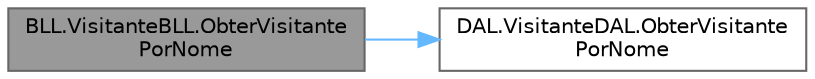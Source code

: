 digraph "BLL.VisitanteBLL.ObterVisitantePorNome"
{
 // LATEX_PDF_SIZE
  bgcolor="transparent";
  edge [fontname=Helvetica,fontsize=10,labelfontname=Helvetica,labelfontsize=10];
  node [fontname=Helvetica,fontsize=10,shape=box,height=0.2,width=0.4];
  rankdir="LR";
  Node1 [id="Node000001",label="BLL.VisitanteBLL.ObterVisitante\lPorNome",height=0.2,width=0.4,color="gray40", fillcolor="grey60", style="filled", fontcolor="black",tooltip="Obtém um visitante pelo seu nome."];
  Node1 -> Node2 [id="edge1_Node000001_Node000002",color="steelblue1",style="solid",tooltip=" "];
  Node2 [id="Node000002",label="DAL.VisitanteDAL.ObterVisitante\lPorNome",height=0.2,width=0.4,color="grey40", fillcolor="white", style="filled",URL="$class_d_a_l_1_1_visitante_d_a_l.html#a258f65ed5155662095c9136d0c2c8581",tooltip="Obtém um visitante pelo seu nome."];
}
